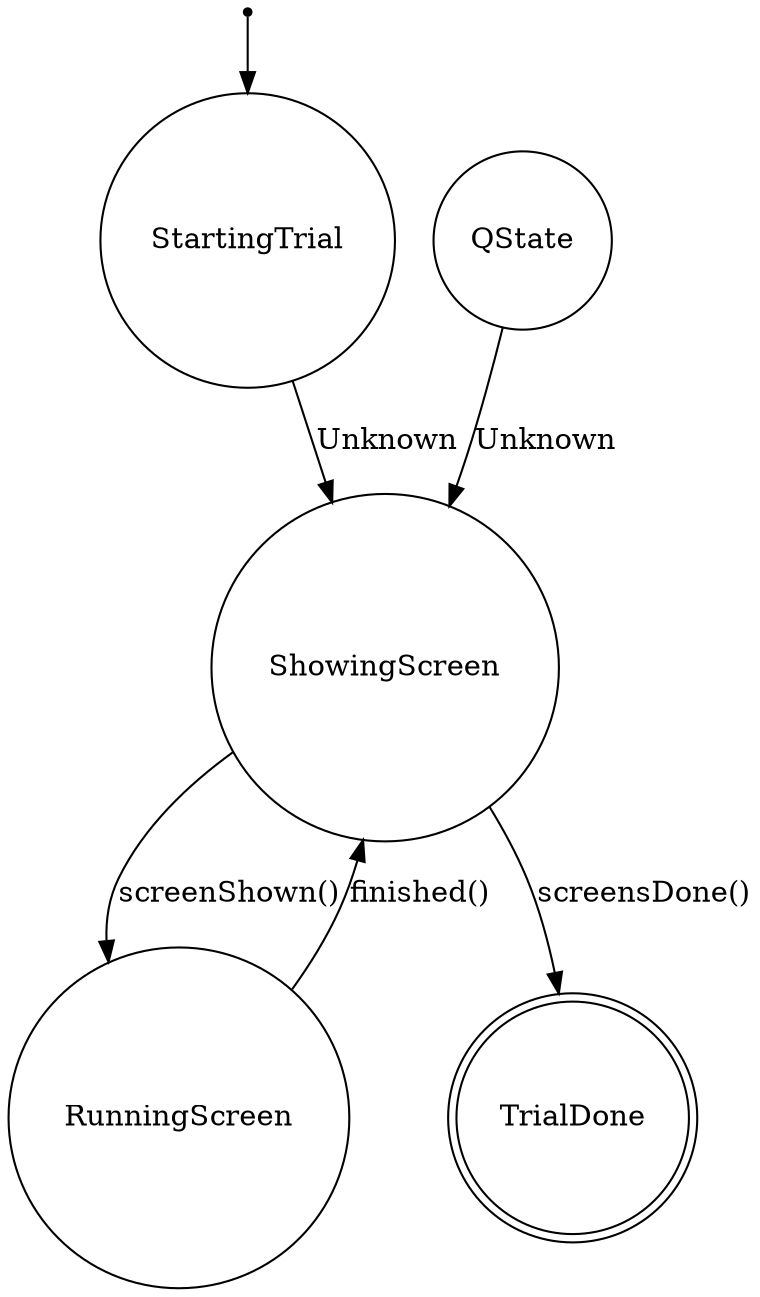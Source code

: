 digraph RunningTrial {
__init__ [shape=point];
StartingTrial [label="StartingTrial", shape=circle];
QState [label="QState", shape=circle];
ShowingScreen [label="ShowingScreen", shape=circle];
RunningScreen [label="RunningScreen", shape=circle];
TrialDone [label="TrialDone", shape=doublecircle];

__init__ -> StartingTrial;
StartingTrial -> ShowingScreen [label="Unknown"];
QState -> ShowingScreen [label="Unknown"];
ShowingScreen -> RunningScreen [label="screenShown()"];
ShowingScreen -> TrialDone [label="screensDone()"];
RunningScreen -> ShowingScreen [label="finished()"];
}
